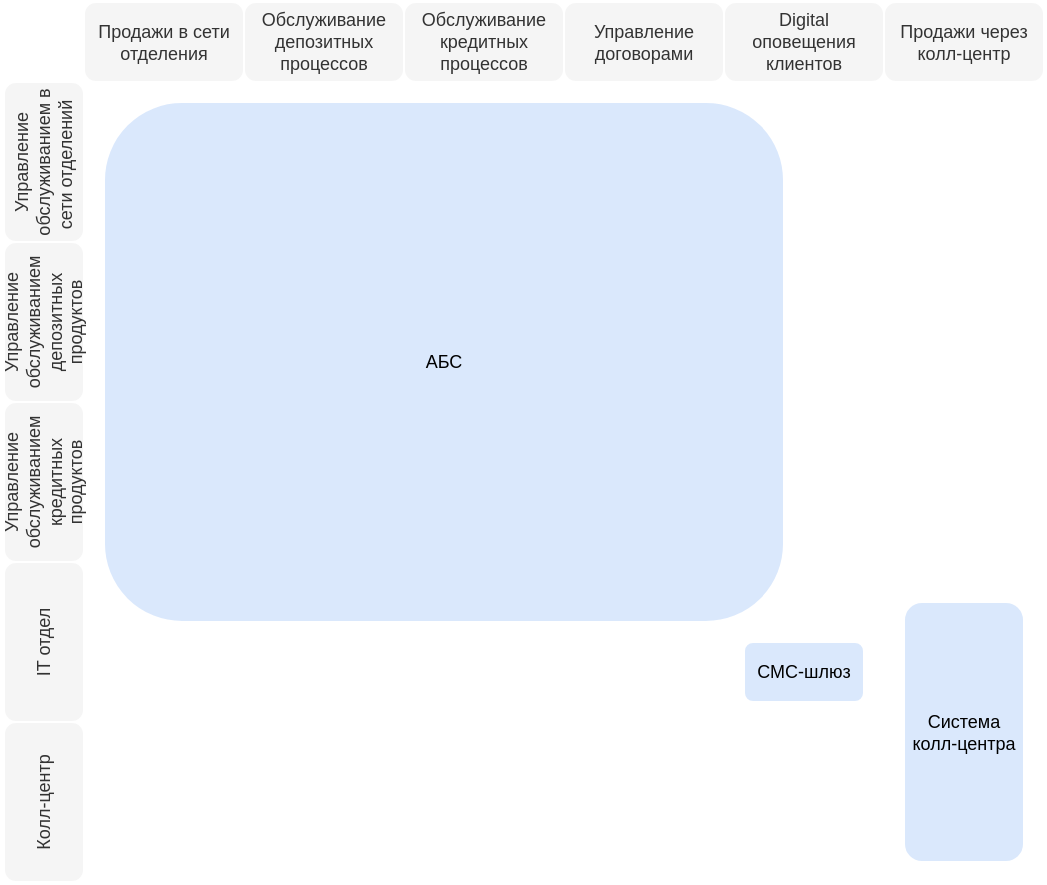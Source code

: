 <mxfile version="26.2.14">
  <diagram name="Страница — 1" id="TLbXWVjEVRgBjQUMgrNc">
    <mxGraphModel dx="655" dy="443" grid="1" gridSize="10" guides="1" tooltips="1" connect="1" arrows="1" fold="1" page="1" pageScale="1" pageWidth="827" pageHeight="1169" math="0" shadow="0">
      <root>
        <mxCell id="0" />
        <mxCell id="1" parent="0" />
        <mxCell id="5soVXyM7KszHwK84DE2M-1" value="Продажи в сети отделения" style="rounded=1;whiteSpace=wrap;html=1;fillColor=#f5f5f5;fontColor=#333333;strokeColor=#FFFFFF;gradientColor=none;strokeWidth=1;fontSize=9;" parent="1" vertex="1">
          <mxGeometry x="80" y="120" width="80" height="40" as="geometry" />
        </mxCell>
        <mxCell id="5soVXyM7KszHwK84DE2M-3" value="Продажи через колл-центр" style="rounded=1;whiteSpace=wrap;html=1;fillColor=#f5f5f5;fontColor=#333333;strokeColor=#FFFFFF;gradientColor=none;strokeWidth=1;fontSize=9;" parent="1" vertex="1">
          <mxGeometry x="480" y="120" width="80" height="40" as="geometry" />
        </mxCell>
        <mxCell id="5soVXyM7KszHwK84DE2M-4" value="Digital оповещения клиентов" style="rounded=1;whiteSpace=wrap;html=1;fillColor=#f5f5f5;fontColor=#333333;strokeColor=#FFFFFF;gradientColor=none;strokeWidth=1;fontSize=9;" parent="1" vertex="1">
          <mxGeometry x="400" y="120" width="80" height="40" as="geometry" />
        </mxCell>
        <mxCell id="5soVXyM7KszHwK84DE2M-5" value="Обслуживание депозитных процессов" style="rounded=1;whiteSpace=wrap;html=1;fillColor=#f5f5f5;fontColor=#333333;strokeColor=#FFFFFF;gradientColor=none;strokeWidth=1;fontSize=9;" parent="1" vertex="1">
          <mxGeometry x="160" y="120" width="80" height="40" as="geometry" />
        </mxCell>
        <mxCell id="5soVXyM7KszHwK84DE2M-6" value="Обслуживание кредитных процессов" style="rounded=1;whiteSpace=wrap;html=1;fillColor=#f5f5f5;fontColor=#333333;strokeColor=#FFFFFF;gradientColor=none;strokeWidth=1;fontSize=9;" parent="1" vertex="1">
          <mxGeometry x="240" y="120" width="80" height="40" as="geometry" />
        </mxCell>
        <mxCell id="5soVXyM7KszHwK84DE2M-7" value="Управление договорами" style="rounded=1;whiteSpace=wrap;html=1;fillColor=#f5f5f5;fontColor=#333333;strokeColor=#FFFFFF;gradientColor=none;strokeWidth=1;fontSize=9;" parent="1" vertex="1">
          <mxGeometry x="320" y="120" width="80" height="40" as="geometry" />
        </mxCell>
        <mxCell id="5soVXyM7KszHwK84DE2M-8" value="Управление обслуживанием в сети отделений&amp;nbsp;" style="rounded=1;whiteSpace=wrap;html=1;fillColor=#f5f5f5;fontColor=#333333;strokeColor=#FFFFFF;gradientColor=none;strokeWidth=1;fontSize=9;rotation=-90;" parent="1" vertex="1">
          <mxGeometry x="20" y="180" width="80" height="40" as="geometry" />
        </mxCell>
        <mxCell id="5soVXyM7KszHwK84DE2M-9" value="Колл-центр" style="rounded=1;whiteSpace=wrap;html=1;fillColor=#f5f5f5;fontColor=#333333;strokeColor=#FFFFFF;gradientColor=none;strokeWidth=1;fontSize=9;rotation=-90;" parent="1" vertex="1">
          <mxGeometry x="20" y="500" width="80" height="40" as="geometry" />
        </mxCell>
        <mxCell id="5soVXyM7KszHwK84DE2M-10" value="IT отдел" style="rounded=1;whiteSpace=wrap;html=1;fillColor=#f5f5f5;fontColor=#333333;strokeColor=#FFFFFF;gradientColor=none;strokeWidth=1;fontSize=9;rotation=-90;" parent="1" vertex="1">
          <mxGeometry x="20" y="420" width="80" height="40" as="geometry" />
        </mxCell>
        <mxCell id="5soVXyM7KszHwK84DE2M-11" value="Управление обслуживанием депозитных продуктов" style="rounded=1;whiteSpace=wrap;html=1;fillColor=#f5f5f5;fontColor=#333333;strokeColor=#FFFFFF;gradientColor=none;strokeWidth=1;fontSize=9;rotation=-90;" parent="1" vertex="1">
          <mxGeometry x="20" y="260" width="80" height="40" as="geometry" />
        </mxCell>
        <mxCell id="5soVXyM7KszHwK84DE2M-12" value="Управление обслуживанием кредитных продуктов" style="rounded=1;whiteSpace=wrap;html=1;fillColor=#f5f5f5;fontColor=#333333;strokeColor=#FFFFFF;gradientColor=none;strokeWidth=1;fontSize=9;rotation=-90;" parent="1" vertex="1">
          <mxGeometry x="20" y="340" width="80" height="40" as="geometry" />
        </mxCell>
        <mxCell id="5soVXyM7KszHwK84DE2M-13" value="АБС" style="rounded=1;whiteSpace=wrap;html=1;fillColor=#dae8fc;strokeColor=#FFFFFF;strokeWidth=1;fontSize=9;" parent="1" vertex="1">
          <mxGeometry x="90" y="170" width="340" height="260" as="geometry" />
        </mxCell>
        <mxCell id="5soVXyM7KszHwK84DE2M-14" value="СМС-шлюз" style="rounded=1;whiteSpace=wrap;html=1;fillColor=#dae8fc;strokeColor=#FFFFFF;strokeWidth=1;fontSize=9;" parent="1" vertex="1">
          <mxGeometry x="410" y="440" width="60" height="30" as="geometry" />
        </mxCell>
        <mxCell id="5soVXyM7KszHwK84DE2M-15" value="Система колл-центра" style="rounded=1;whiteSpace=wrap;html=1;fillColor=#dae8fc;strokeColor=#FFFFFF;strokeWidth=1;fontSize=9;" parent="1" vertex="1">
          <mxGeometry x="490" y="420" width="60" height="130" as="geometry" />
        </mxCell>
      </root>
    </mxGraphModel>
  </diagram>
</mxfile>
